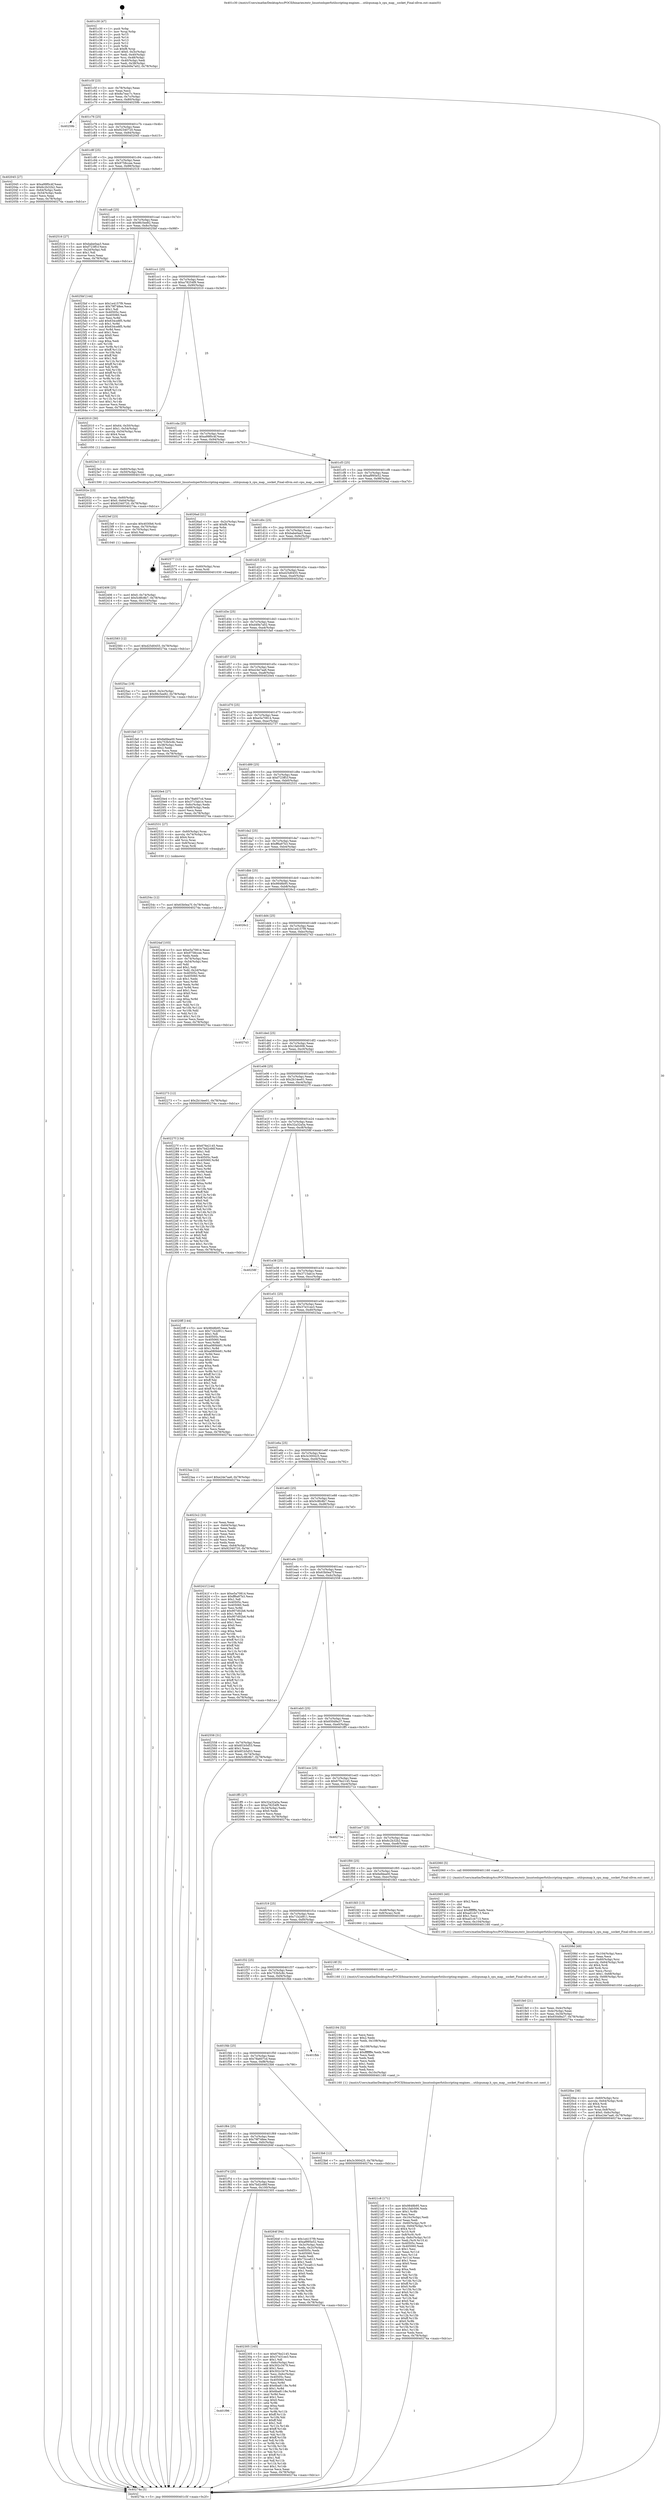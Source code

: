 digraph "0x401c30" {
  label = "0x401c30 (/mnt/c/Users/mathe/Desktop/tcc/POCII/binaries/extr_linuxtoolsperfutilscripting-engines....utilcpumap.h_cpu_map__socket_Final-ollvm.out::main(0))"
  labelloc = "t"
  node[shape=record]

  Entry [label="",width=0.3,height=0.3,shape=circle,fillcolor=black,style=filled]
  "0x401c5f" [label="{
     0x401c5f [23]\l
     | [instrs]\l
     &nbsp;&nbsp;0x401c5f \<+3\>: mov -0x78(%rbp),%eax\l
     &nbsp;&nbsp;0x401c62 \<+2\>: mov %eax,%ecx\l
     &nbsp;&nbsp;0x401c64 \<+6\>: sub $0x8a7eac7c,%ecx\l
     &nbsp;&nbsp;0x401c6a \<+3\>: mov %eax,-0x7c(%rbp)\l
     &nbsp;&nbsp;0x401c6d \<+3\>: mov %ecx,-0x80(%rbp)\l
     &nbsp;&nbsp;0x401c70 \<+6\>: je 000000000040259b \<main+0x96b\>\l
  }"]
  "0x40259b" [label="{
     0x40259b\l
  }", style=dashed]
  "0x401c76" [label="{
     0x401c76 [25]\l
     | [instrs]\l
     &nbsp;&nbsp;0x401c76 \<+5\>: jmp 0000000000401c7b \<main+0x4b\>\l
     &nbsp;&nbsp;0x401c7b \<+3\>: mov -0x7c(%rbp),%eax\l
     &nbsp;&nbsp;0x401c7e \<+5\>: sub $0x92340720,%eax\l
     &nbsp;&nbsp;0x401c83 \<+6\>: mov %eax,-0x84(%rbp)\l
     &nbsp;&nbsp;0x401c89 \<+6\>: je 0000000000402045 \<main+0x415\>\l
  }"]
  Exit [label="",width=0.3,height=0.3,shape=circle,fillcolor=black,style=filled,peripheries=2]
  "0x402045" [label="{
     0x402045 [27]\l
     | [instrs]\l
     &nbsp;&nbsp;0x402045 \<+5\>: mov $0xa99f0c4f,%eax\l
     &nbsp;&nbsp;0x40204a \<+5\>: mov $0x6c2b32b2,%ecx\l
     &nbsp;&nbsp;0x40204f \<+3\>: mov -0x64(%rbp),%edx\l
     &nbsp;&nbsp;0x402052 \<+3\>: cmp -0x54(%rbp),%edx\l
     &nbsp;&nbsp;0x402055 \<+3\>: cmovl %ecx,%eax\l
     &nbsp;&nbsp;0x402058 \<+3\>: mov %eax,-0x78(%rbp)\l
     &nbsp;&nbsp;0x40205b \<+5\>: jmp 000000000040274a \<main+0xb1a\>\l
  }"]
  "0x401c8f" [label="{
     0x401c8f [25]\l
     | [instrs]\l
     &nbsp;&nbsp;0x401c8f \<+5\>: jmp 0000000000401c94 \<main+0x64\>\l
     &nbsp;&nbsp;0x401c94 \<+3\>: mov -0x7c(%rbp),%eax\l
     &nbsp;&nbsp;0x401c97 \<+5\>: sub $0x9758ccee,%eax\l
     &nbsp;&nbsp;0x401c9c \<+6\>: mov %eax,-0x88(%rbp)\l
     &nbsp;&nbsp;0x401ca2 \<+6\>: je 0000000000402516 \<main+0x8e6\>\l
  }"]
  "0x402583" [label="{
     0x402583 [12]\l
     | [instrs]\l
     &nbsp;&nbsp;0x402583 \<+7\>: movl $0xd25d0455,-0x78(%rbp)\l
     &nbsp;&nbsp;0x40258a \<+5\>: jmp 000000000040274a \<main+0xb1a\>\l
  }"]
  "0x402516" [label="{
     0x402516 [27]\l
     | [instrs]\l
     &nbsp;&nbsp;0x402516 \<+5\>: mov $0xbabe0aa3,%eax\l
     &nbsp;&nbsp;0x40251b \<+5\>: mov $0xf723ff1f,%ecx\l
     &nbsp;&nbsp;0x402520 \<+3\>: mov -0x2d(%rbp),%dl\l
     &nbsp;&nbsp;0x402523 \<+3\>: test $0x1,%dl\l
     &nbsp;&nbsp;0x402526 \<+3\>: cmovne %ecx,%eax\l
     &nbsp;&nbsp;0x402529 \<+3\>: mov %eax,-0x78(%rbp)\l
     &nbsp;&nbsp;0x40252c \<+5\>: jmp 000000000040274a \<main+0xb1a\>\l
  }"]
  "0x401ca8" [label="{
     0x401ca8 [25]\l
     | [instrs]\l
     &nbsp;&nbsp;0x401ca8 \<+5\>: jmp 0000000000401cad \<main+0x7d\>\l
     &nbsp;&nbsp;0x401cad \<+3\>: mov -0x7c(%rbp),%eax\l
     &nbsp;&nbsp;0x401cb0 \<+5\>: sub $0x98c5ee82,%eax\l
     &nbsp;&nbsp;0x401cb5 \<+6\>: mov %eax,-0x8c(%rbp)\l
     &nbsp;&nbsp;0x401cbb \<+6\>: je 00000000004025bf \<main+0x98f\>\l
  }"]
  "0x40254c" [label="{
     0x40254c [12]\l
     | [instrs]\l
     &nbsp;&nbsp;0x40254c \<+7\>: movl $0x63b0ea7f,-0x78(%rbp)\l
     &nbsp;&nbsp;0x402553 \<+5\>: jmp 000000000040274a \<main+0xb1a\>\l
  }"]
  "0x4025bf" [label="{
     0x4025bf [144]\l
     | [instrs]\l
     &nbsp;&nbsp;0x4025bf \<+5\>: mov $0x1e4157f9,%eax\l
     &nbsp;&nbsp;0x4025c4 \<+5\>: mov $0x79f748ee,%ecx\l
     &nbsp;&nbsp;0x4025c9 \<+2\>: mov $0x1,%dl\l
     &nbsp;&nbsp;0x4025cb \<+7\>: mov 0x40505c,%esi\l
     &nbsp;&nbsp;0x4025d2 \<+7\>: mov 0x405060,%edi\l
     &nbsp;&nbsp;0x4025d9 \<+3\>: mov %esi,%r8d\l
     &nbsp;&nbsp;0x4025dc \<+7\>: add $0x634ce8f5,%r8d\l
     &nbsp;&nbsp;0x4025e3 \<+4\>: sub $0x1,%r8d\l
     &nbsp;&nbsp;0x4025e7 \<+7\>: sub $0x634ce8f5,%r8d\l
     &nbsp;&nbsp;0x4025ee \<+4\>: imul %r8d,%esi\l
     &nbsp;&nbsp;0x4025f2 \<+3\>: and $0x1,%esi\l
     &nbsp;&nbsp;0x4025f5 \<+3\>: cmp $0x0,%esi\l
     &nbsp;&nbsp;0x4025f8 \<+4\>: sete %r9b\l
     &nbsp;&nbsp;0x4025fc \<+3\>: cmp $0xa,%edi\l
     &nbsp;&nbsp;0x4025ff \<+4\>: setl %r10b\l
     &nbsp;&nbsp;0x402603 \<+3\>: mov %r9b,%r11b\l
     &nbsp;&nbsp;0x402606 \<+4\>: xor $0xff,%r11b\l
     &nbsp;&nbsp;0x40260a \<+3\>: mov %r10b,%bl\l
     &nbsp;&nbsp;0x40260d \<+3\>: xor $0xff,%bl\l
     &nbsp;&nbsp;0x402610 \<+3\>: xor $0x1,%dl\l
     &nbsp;&nbsp;0x402613 \<+3\>: mov %r11b,%r14b\l
     &nbsp;&nbsp;0x402616 \<+4\>: and $0xff,%r14b\l
     &nbsp;&nbsp;0x40261a \<+3\>: and %dl,%r9b\l
     &nbsp;&nbsp;0x40261d \<+3\>: mov %bl,%r15b\l
     &nbsp;&nbsp;0x402620 \<+4\>: and $0xff,%r15b\l
     &nbsp;&nbsp;0x402624 \<+3\>: and %dl,%r10b\l
     &nbsp;&nbsp;0x402627 \<+3\>: or %r9b,%r14b\l
     &nbsp;&nbsp;0x40262a \<+3\>: or %r10b,%r15b\l
     &nbsp;&nbsp;0x40262d \<+3\>: xor %r15b,%r14b\l
     &nbsp;&nbsp;0x402630 \<+3\>: or %bl,%r11b\l
     &nbsp;&nbsp;0x402633 \<+4\>: xor $0xff,%r11b\l
     &nbsp;&nbsp;0x402637 \<+3\>: or $0x1,%dl\l
     &nbsp;&nbsp;0x40263a \<+3\>: and %dl,%r11b\l
     &nbsp;&nbsp;0x40263d \<+3\>: or %r11b,%r14b\l
     &nbsp;&nbsp;0x402640 \<+4\>: test $0x1,%r14b\l
     &nbsp;&nbsp;0x402644 \<+3\>: cmovne %ecx,%eax\l
     &nbsp;&nbsp;0x402647 \<+3\>: mov %eax,-0x78(%rbp)\l
     &nbsp;&nbsp;0x40264a \<+5\>: jmp 000000000040274a \<main+0xb1a\>\l
  }"]
  "0x401cc1" [label="{
     0x401cc1 [25]\l
     | [instrs]\l
     &nbsp;&nbsp;0x401cc1 \<+5\>: jmp 0000000000401cc6 \<main+0x96\>\l
     &nbsp;&nbsp;0x401cc6 \<+3\>: mov -0x7c(%rbp),%eax\l
     &nbsp;&nbsp;0x401cc9 \<+5\>: sub $0xa78254f9,%eax\l
     &nbsp;&nbsp;0x401cce \<+6\>: mov %eax,-0x90(%rbp)\l
     &nbsp;&nbsp;0x401cd4 \<+6\>: je 0000000000402010 \<main+0x3e0\>\l
  }"]
  "0x402406" [label="{
     0x402406 [25]\l
     | [instrs]\l
     &nbsp;&nbsp;0x402406 \<+7\>: movl $0x0,-0x74(%rbp)\l
     &nbsp;&nbsp;0x40240d \<+7\>: movl $0x5c8fc8b7,-0x78(%rbp)\l
     &nbsp;&nbsp;0x402414 \<+6\>: mov %eax,-0x110(%rbp)\l
     &nbsp;&nbsp;0x40241a \<+5\>: jmp 000000000040274a \<main+0xb1a\>\l
  }"]
  "0x402010" [label="{
     0x402010 [30]\l
     | [instrs]\l
     &nbsp;&nbsp;0x402010 \<+7\>: movl $0x64,-0x50(%rbp)\l
     &nbsp;&nbsp;0x402017 \<+7\>: movl $0x1,-0x54(%rbp)\l
     &nbsp;&nbsp;0x40201e \<+4\>: movslq -0x54(%rbp),%rax\l
     &nbsp;&nbsp;0x402022 \<+4\>: shl $0x4,%rax\l
     &nbsp;&nbsp;0x402026 \<+3\>: mov %rax,%rdi\l
     &nbsp;&nbsp;0x402029 \<+5\>: call 0000000000401050 \<malloc@plt\>\l
     | [calls]\l
     &nbsp;&nbsp;0x401050 \{1\} (unknown)\l
  }"]
  "0x401cda" [label="{
     0x401cda [25]\l
     | [instrs]\l
     &nbsp;&nbsp;0x401cda \<+5\>: jmp 0000000000401cdf \<main+0xaf\>\l
     &nbsp;&nbsp;0x401cdf \<+3\>: mov -0x7c(%rbp),%eax\l
     &nbsp;&nbsp;0x401ce2 \<+5\>: sub $0xa99f0c4f,%eax\l
     &nbsp;&nbsp;0x401ce7 \<+6\>: mov %eax,-0x94(%rbp)\l
     &nbsp;&nbsp;0x401ced \<+6\>: je 00000000004023e3 \<main+0x7b3\>\l
  }"]
  "0x4023ef" [label="{
     0x4023ef [23]\l
     | [instrs]\l
     &nbsp;&nbsp;0x4023ef \<+10\>: movabs $0x4030b6,%rdi\l
     &nbsp;&nbsp;0x4023f9 \<+3\>: mov %eax,-0x70(%rbp)\l
     &nbsp;&nbsp;0x4023fc \<+3\>: mov -0x70(%rbp),%esi\l
     &nbsp;&nbsp;0x4023ff \<+2\>: mov $0x0,%al\l
     &nbsp;&nbsp;0x402401 \<+5\>: call 0000000000401040 \<printf@plt\>\l
     | [calls]\l
     &nbsp;&nbsp;0x401040 \{1\} (unknown)\l
  }"]
  "0x4023e3" [label="{
     0x4023e3 [12]\l
     | [instrs]\l
     &nbsp;&nbsp;0x4023e3 \<+4\>: mov -0x60(%rbp),%rdi\l
     &nbsp;&nbsp;0x4023e7 \<+3\>: mov -0x50(%rbp),%esi\l
     &nbsp;&nbsp;0x4023ea \<+5\>: call 0000000000401590 \<cpu_map__socket\>\l
     | [calls]\l
     &nbsp;&nbsp;0x401590 \{1\} (/mnt/c/Users/mathe/Desktop/tcc/POCII/binaries/extr_linuxtoolsperfutilscripting-engines....utilcpumap.h_cpu_map__socket_Final-ollvm.out::cpu_map__socket)\l
  }"]
  "0x401cf3" [label="{
     0x401cf3 [25]\l
     | [instrs]\l
     &nbsp;&nbsp;0x401cf3 \<+5\>: jmp 0000000000401cf8 \<main+0xc8\>\l
     &nbsp;&nbsp;0x401cf8 \<+3\>: mov -0x7c(%rbp),%eax\l
     &nbsp;&nbsp;0x401cfb \<+5\>: sub $0xaf995e52,%eax\l
     &nbsp;&nbsp;0x401d00 \<+6\>: mov %eax,-0x98(%rbp)\l
     &nbsp;&nbsp;0x401d06 \<+6\>: je 00000000004026ad \<main+0xa7d\>\l
  }"]
  "0x401f96" [label="{
     0x401f96\l
  }", style=dashed]
  "0x4026ad" [label="{
     0x4026ad [21]\l
     | [instrs]\l
     &nbsp;&nbsp;0x4026ad \<+3\>: mov -0x2c(%rbp),%eax\l
     &nbsp;&nbsp;0x4026b0 \<+7\>: add $0xf8,%rsp\l
     &nbsp;&nbsp;0x4026b7 \<+1\>: pop %rbx\l
     &nbsp;&nbsp;0x4026b8 \<+2\>: pop %r12\l
     &nbsp;&nbsp;0x4026ba \<+2\>: pop %r13\l
     &nbsp;&nbsp;0x4026bc \<+2\>: pop %r14\l
     &nbsp;&nbsp;0x4026be \<+2\>: pop %r15\l
     &nbsp;&nbsp;0x4026c0 \<+1\>: pop %rbp\l
     &nbsp;&nbsp;0x4026c1 \<+1\>: ret\l
  }"]
  "0x401d0c" [label="{
     0x401d0c [25]\l
     | [instrs]\l
     &nbsp;&nbsp;0x401d0c \<+5\>: jmp 0000000000401d11 \<main+0xe1\>\l
     &nbsp;&nbsp;0x401d11 \<+3\>: mov -0x7c(%rbp),%eax\l
     &nbsp;&nbsp;0x401d14 \<+5\>: sub $0xbabe0aa3,%eax\l
     &nbsp;&nbsp;0x401d19 \<+6\>: mov %eax,-0x9c(%rbp)\l
     &nbsp;&nbsp;0x401d1f \<+6\>: je 0000000000402577 \<main+0x947\>\l
  }"]
  "0x402305" [label="{
     0x402305 [165]\l
     | [instrs]\l
     &nbsp;&nbsp;0x402305 \<+5\>: mov $0x676e2145,%eax\l
     &nbsp;&nbsp;0x40230a \<+5\>: mov $0x37e31ee3,%ecx\l
     &nbsp;&nbsp;0x40230f \<+2\>: mov $0x1,%dl\l
     &nbsp;&nbsp;0x402311 \<+3\>: mov -0x6c(%rbp),%esi\l
     &nbsp;&nbsp;0x402314 \<+6\>: sub $0x302c3479,%esi\l
     &nbsp;&nbsp;0x40231a \<+3\>: add $0x1,%esi\l
     &nbsp;&nbsp;0x40231d \<+6\>: add $0x302c3479,%esi\l
     &nbsp;&nbsp;0x402323 \<+3\>: mov %esi,-0x6c(%rbp)\l
     &nbsp;&nbsp;0x402326 \<+7\>: mov 0x40505c,%esi\l
     &nbsp;&nbsp;0x40232d \<+7\>: mov 0x405060,%edi\l
     &nbsp;&nbsp;0x402334 \<+3\>: mov %esi,%r8d\l
     &nbsp;&nbsp;0x402337 \<+7\>: add $0x6ba8118e,%r8d\l
     &nbsp;&nbsp;0x40233e \<+4\>: sub $0x1,%r8d\l
     &nbsp;&nbsp;0x402342 \<+7\>: sub $0x6ba8118e,%r8d\l
     &nbsp;&nbsp;0x402349 \<+4\>: imul %r8d,%esi\l
     &nbsp;&nbsp;0x40234d \<+3\>: and $0x1,%esi\l
     &nbsp;&nbsp;0x402350 \<+3\>: cmp $0x0,%esi\l
     &nbsp;&nbsp;0x402353 \<+4\>: sete %r9b\l
     &nbsp;&nbsp;0x402357 \<+3\>: cmp $0xa,%edi\l
     &nbsp;&nbsp;0x40235a \<+4\>: setl %r10b\l
     &nbsp;&nbsp;0x40235e \<+3\>: mov %r9b,%r11b\l
     &nbsp;&nbsp;0x402361 \<+4\>: xor $0xff,%r11b\l
     &nbsp;&nbsp;0x402365 \<+3\>: mov %r10b,%bl\l
     &nbsp;&nbsp;0x402368 \<+3\>: xor $0xff,%bl\l
     &nbsp;&nbsp;0x40236b \<+3\>: xor $0x1,%dl\l
     &nbsp;&nbsp;0x40236e \<+3\>: mov %r11b,%r14b\l
     &nbsp;&nbsp;0x402371 \<+4\>: and $0xff,%r14b\l
     &nbsp;&nbsp;0x402375 \<+3\>: and %dl,%r9b\l
     &nbsp;&nbsp;0x402378 \<+3\>: mov %bl,%r15b\l
     &nbsp;&nbsp;0x40237b \<+4\>: and $0xff,%r15b\l
     &nbsp;&nbsp;0x40237f \<+3\>: and %dl,%r10b\l
     &nbsp;&nbsp;0x402382 \<+3\>: or %r9b,%r14b\l
     &nbsp;&nbsp;0x402385 \<+3\>: or %r10b,%r15b\l
     &nbsp;&nbsp;0x402388 \<+3\>: xor %r15b,%r14b\l
     &nbsp;&nbsp;0x40238b \<+3\>: or %bl,%r11b\l
     &nbsp;&nbsp;0x40238e \<+4\>: xor $0xff,%r11b\l
     &nbsp;&nbsp;0x402392 \<+3\>: or $0x1,%dl\l
     &nbsp;&nbsp;0x402395 \<+3\>: and %dl,%r11b\l
     &nbsp;&nbsp;0x402398 \<+3\>: or %r11b,%r14b\l
     &nbsp;&nbsp;0x40239b \<+4\>: test $0x1,%r14b\l
     &nbsp;&nbsp;0x40239f \<+3\>: cmovne %ecx,%eax\l
     &nbsp;&nbsp;0x4023a2 \<+3\>: mov %eax,-0x78(%rbp)\l
     &nbsp;&nbsp;0x4023a5 \<+5\>: jmp 000000000040274a \<main+0xb1a\>\l
  }"]
  "0x402577" [label="{
     0x402577 [12]\l
     | [instrs]\l
     &nbsp;&nbsp;0x402577 \<+4\>: mov -0x60(%rbp),%rax\l
     &nbsp;&nbsp;0x40257b \<+3\>: mov %rax,%rdi\l
     &nbsp;&nbsp;0x40257e \<+5\>: call 0000000000401030 \<free@plt\>\l
     | [calls]\l
     &nbsp;&nbsp;0x401030 \{1\} (unknown)\l
  }"]
  "0x401d25" [label="{
     0x401d25 [25]\l
     | [instrs]\l
     &nbsp;&nbsp;0x401d25 \<+5\>: jmp 0000000000401d2a \<main+0xfa\>\l
     &nbsp;&nbsp;0x401d2a \<+3\>: mov -0x7c(%rbp),%eax\l
     &nbsp;&nbsp;0x401d2d \<+5\>: sub $0xd25d0455,%eax\l
     &nbsp;&nbsp;0x401d32 \<+6\>: mov %eax,-0xa0(%rbp)\l
     &nbsp;&nbsp;0x401d38 \<+6\>: je 00000000004025ac \<main+0x97c\>\l
  }"]
  "0x401f7d" [label="{
     0x401f7d [25]\l
     | [instrs]\l
     &nbsp;&nbsp;0x401f7d \<+5\>: jmp 0000000000401f82 \<main+0x352\>\l
     &nbsp;&nbsp;0x401f82 \<+3\>: mov -0x7c(%rbp),%eax\l
     &nbsp;&nbsp;0x401f85 \<+5\>: sub $0x7bd2c66f,%eax\l
     &nbsp;&nbsp;0x401f8a \<+6\>: mov %eax,-0x100(%rbp)\l
     &nbsp;&nbsp;0x401f90 \<+6\>: je 0000000000402305 \<main+0x6d5\>\l
  }"]
  "0x4025ac" [label="{
     0x4025ac [19]\l
     | [instrs]\l
     &nbsp;&nbsp;0x4025ac \<+7\>: movl $0x0,-0x3c(%rbp)\l
     &nbsp;&nbsp;0x4025b3 \<+7\>: movl $0x98c5ee82,-0x78(%rbp)\l
     &nbsp;&nbsp;0x4025ba \<+5\>: jmp 000000000040274a \<main+0xb1a\>\l
  }"]
  "0x401d3e" [label="{
     0x401d3e [25]\l
     | [instrs]\l
     &nbsp;&nbsp;0x401d3e \<+5\>: jmp 0000000000401d43 \<main+0x113\>\l
     &nbsp;&nbsp;0x401d43 \<+3\>: mov -0x7c(%rbp),%eax\l
     &nbsp;&nbsp;0x401d46 \<+5\>: sub $0xd49a7a02,%eax\l
     &nbsp;&nbsp;0x401d4b \<+6\>: mov %eax,-0xa4(%rbp)\l
     &nbsp;&nbsp;0x401d51 \<+6\>: je 0000000000401fa0 \<main+0x370\>\l
  }"]
  "0x40264f" [label="{
     0x40264f [94]\l
     | [instrs]\l
     &nbsp;&nbsp;0x40264f \<+5\>: mov $0x1e4157f9,%eax\l
     &nbsp;&nbsp;0x402654 \<+5\>: mov $0xaf995e52,%ecx\l
     &nbsp;&nbsp;0x402659 \<+3\>: mov -0x3c(%rbp),%edx\l
     &nbsp;&nbsp;0x40265c \<+3\>: mov %edx,-0x2c(%rbp)\l
     &nbsp;&nbsp;0x40265f \<+7\>: mov 0x40505c,%edx\l
     &nbsp;&nbsp;0x402666 \<+7\>: mov 0x405060,%esi\l
     &nbsp;&nbsp;0x40266d \<+2\>: mov %edx,%edi\l
     &nbsp;&nbsp;0x40266f \<+6\>: add $0x73cca613,%edi\l
     &nbsp;&nbsp;0x402675 \<+3\>: sub $0x1,%edi\l
     &nbsp;&nbsp;0x402678 \<+6\>: sub $0x73cca613,%edi\l
     &nbsp;&nbsp;0x40267e \<+3\>: imul %edi,%edx\l
     &nbsp;&nbsp;0x402681 \<+3\>: and $0x1,%edx\l
     &nbsp;&nbsp;0x402684 \<+3\>: cmp $0x0,%edx\l
     &nbsp;&nbsp;0x402687 \<+4\>: sete %r8b\l
     &nbsp;&nbsp;0x40268b \<+3\>: cmp $0xa,%esi\l
     &nbsp;&nbsp;0x40268e \<+4\>: setl %r9b\l
     &nbsp;&nbsp;0x402692 \<+3\>: mov %r8b,%r10b\l
     &nbsp;&nbsp;0x402695 \<+3\>: and %r9b,%r10b\l
     &nbsp;&nbsp;0x402698 \<+3\>: xor %r9b,%r8b\l
     &nbsp;&nbsp;0x40269b \<+3\>: or %r8b,%r10b\l
     &nbsp;&nbsp;0x40269e \<+4\>: test $0x1,%r10b\l
     &nbsp;&nbsp;0x4026a2 \<+3\>: cmovne %ecx,%eax\l
     &nbsp;&nbsp;0x4026a5 \<+3\>: mov %eax,-0x78(%rbp)\l
     &nbsp;&nbsp;0x4026a8 \<+5\>: jmp 000000000040274a \<main+0xb1a\>\l
  }"]
  "0x401fa0" [label="{
     0x401fa0 [27]\l
     | [instrs]\l
     &nbsp;&nbsp;0x401fa0 \<+5\>: mov $0x6efdea00,%eax\l
     &nbsp;&nbsp;0x401fa5 \<+5\>: mov $0x753b5c8c,%ecx\l
     &nbsp;&nbsp;0x401faa \<+3\>: mov -0x38(%rbp),%edx\l
     &nbsp;&nbsp;0x401fad \<+3\>: cmp $0x2,%edx\l
     &nbsp;&nbsp;0x401fb0 \<+3\>: cmovne %ecx,%eax\l
     &nbsp;&nbsp;0x401fb3 \<+3\>: mov %eax,-0x78(%rbp)\l
     &nbsp;&nbsp;0x401fb6 \<+5\>: jmp 000000000040274a \<main+0xb1a\>\l
  }"]
  "0x401d57" [label="{
     0x401d57 [25]\l
     | [instrs]\l
     &nbsp;&nbsp;0x401d57 \<+5\>: jmp 0000000000401d5c \<main+0x12c\>\l
     &nbsp;&nbsp;0x401d5c \<+3\>: mov -0x7c(%rbp),%eax\l
     &nbsp;&nbsp;0x401d5f \<+5\>: sub $0xe24e7aa6,%eax\l
     &nbsp;&nbsp;0x401d64 \<+6\>: mov %eax,-0xa8(%rbp)\l
     &nbsp;&nbsp;0x401d6a \<+6\>: je 00000000004020e4 \<main+0x4b4\>\l
  }"]
  "0x40274a" [label="{
     0x40274a [5]\l
     | [instrs]\l
     &nbsp;&nbsp;0x40274a \<+5\>: jmp 0000000000401c5f \<main+0x2f\>\l
  }"]
  "0x401c30" [label="{
     0x401c30 [47]\l
     | [instrs]\l
     &nbsp;&nbsp;0x401c30 \<+1\>: push %rbp\l
     &nbsp;&nbsp;0x401c31 \<+3\>: mov %rsp,%rbp\l
     &nbsp;&nbsp;0x401c34 \<+2\>: push %r15\l
     &nbsp;&nbsp;0x401c36 \<+2\>: push %r14\l
     &nbsp;&nbsp;0x401c38 \<+2\>: push %r13\l
     &nbsp;&nbsp;0x401c3a \<+2\>: push %r12\l
     &nbsp;&nbsp;0x401c3c \<+1\>: push %rbx\l
     &nbsp;&nbsp;0x401c3d \<+7\>: sub $0xf8,%rsp\l
     &nbsp;&nbsp;0x401c44 \<+7\>: movl $0x0,-0x3c(%rbp)\l
     &nbsp;&nbsp;0x401c4b \<+3\>: mov %edi,-0x40(%rbp)\l
     &nbsp;&nbsp;0x401c4e \<+4\>: mov %rsi,-0x48(%rbp)\l
     &nbsp;&nbsp;0x401c52 \<+3\>: mov -0x40(%rbp),%edi\l
     &nbsp;&nbsp;0x401c55 \<+3\>: mov %edi,-0x38(%rbp)\l
     &nbsp;&nbsp;0x401c58 \<+7\>: movl $0xd49a7a02,-0x78(%rbp)\l
  }"]
  "0x401f64" [label="{
     0x401f64 [25]\l
     | [instrs]\l
     &nbsp;&nbsp;0x401f64 \<+5\>: jmp 0000000000401f69 \<main+0x339\>\l
     &nbsp;&nbsp;0x401f69 \<+3\>: mov -0x7c(%rbp),%eax\l
     &nbsp;&nbsp;0x401f6c \<+5\>: sub $0x79f748ee,%eax\l
     &nbsp;&nbsp;0x401f71 \<+6\>: mov %eax,-0xfc(%rbp)\l
     &nbsp;&nbsp;0x401f77 \<+6\>: je 000000000040264f \<main+0xa1f\>\l
  }"]
  "0x4020e4" [label="{
     0x4020e4 [27]\l
     | [instrs]\l
     &nbsp;&nbsp;0x4020e4 \<+5\>: mov $0x78a607cd,%eax\l
     &nbsp;&nbsp;0x4020e9 \<+5\>: mov $0x3715ab1e,%ecx\l
     &nbsp;&nbsp;0x4020ee \<+3\>: mov -0x6c(%rbp),%edx\l
     &nbsp;&nbsp;0x4020f1 \<+3\>: cmp -0x68(%rbp),%edx\l
     &nbsp;&nbsp;0x4020f4 \<+3\>: cmovl %ecx,%eax\l
     &nbsp;&nbsp;0x4020f7 \<+3\>: mov %eax,-0x78(%rbp)\l
     &nbsp;&nbsp;0x4020fa \<+5\>: jmp 000000000040274a \<main+0xb1a\>\l
  }"]
  "0x401d70" [label="{
     0x401d70 [25]\l
     | [instrs]\l
     &nbsp;&nbsp;0x401d70 \<+5\>: jmp 0000000000401d75 \<main+0x145\>\l
     &nbsp;&nbsp;0x401d75 \<+3\>: mov -0x7c(%rbp),%eax\l
     &nbsp;&nbsp;0x401d78 \<+5\>: sub $0xe5a70814,%eax\l
     &nbsp;&nbsp;0x401d7d \<+6\>: mov %eax,-0xac(%rbp)\l
     &nbsp;&nbsp;0x401d83 \<+6\>: je 0000000000402737 \<main+0xb07\>\l
  }"]
  "0x4023b6" [label="{
     0x4023b6 [12]\l
     | [instrs]\l
     &nbsp;&nbsp;0x4023b6 \<+7\>: movl $0x3c300425,-0x78(%rbp)\l
     &nbsp;&nbsp;0x4023bd \<+5\>: jmp 000000000040274a \<main+0xb1a\>\l
  }"]
  "0x402737" [label="{
     0x402737\l
  }", style=dashed]
  "0x401d89" [label="{
     0x401d89 [25]\l
     | [instrs]\l
     &nbsp;&nbsp;0x401d89 \<+5\>: jmp 0000000000401d8e \<main+0x15e\>\l
     &nbsp;&nbsp;0x401d8e \<+3\>: mov -0x7c(%rbp),%eax\l
     &nbsp;&nbsp;0x401d91 \<+5\>: sub $0xf723ff1f,%eax\l
     &nbsp;&nbsp;0x401d96 \<+6\>: mov %eax,-0xb0(%rbp)\l
     &nbsp;&nbsp;0x401d9c \<+6\>: je 0000000000402531 \<main+0x901\>\l
  }"]
  "0x401f4b" [label="{
     0x401f4b [25]\l
     | [instrs]\l
     &nbsp;&nbsp;0x401f4b \<+5\>: jmp 0000000000401f50 \<main+0x320\>\l
     &nbsp;&nbsp;0x401f50 \<+3\>: mov -0x7c(%rbp),%eax\l
     &nbsp;&nbsp;0x401f53 \<+5\>: sub $0x78a607cd,%eax\l
     &nbsp;&nbsp;0x401f58 \<+6\>: mov %eax,-0xf8(%rbp)\l
     &nbsp;&nbsp;0x401f5e \<+6\>: je 00000000004023b6 \<main+0x786\>\l
  }"]
  "0x402531" [label="{
     0x402531 [27]\l
     | [instrs]\l
     &nbsp;&nbsp;0x402531 \<+4\>: mov -0x60(%rbp),%rax\l
     &nbsp;&nbsp;0x402535 \<+4\>: movslq -0x74(%rbp),%rcx\l
     &nbsp;&nbsp;0x402539 \<+4\>: shl $0x4,%rcx\l
     &nbsp;&nbsp;0x40253d \<+3\>: add %rcx,%rax\l
     &nbsp;&nbsp;0x402540 \<+4\>: mov 0x8(%rax),%rax\l
     &nbsp;&nbsp;0x402544 \<+3\>: mov %rax,%rdi\l
     &nbsp;&nbsp;0x402547 \<+5\>: call 0000000000401030 \<free@plt\>\l
     | [calls]\l
     &nbsp;&nbsp;0x401030 \{1\} (unknown)\l
  }"]
  "0x401da2" [label="{
     0x401da2 [25]\l
     | [instrs]\l
     &nbsp;&nbsp;0x401da2 \<+5\>: jmp 0000000000401da7 \<main+0x177\>\l
     &nbsp;&nbsp;0x401da7 \<+3\>: mov -0x7c(%rbp),%eax\l
     &nbsp;&nbsp;0x401daa \<+5\>: sub $0xff6a97b3,%eax\l
     &nbsp;&nbsp;0x401daf \<+6\>: mov %eax,-0xb4(%rbp)\l
     &nbsp;&nbsp;0x401db5 \<+6\>: je 00000000004024af \<main+0x87f\>\l
  }"]
  "0x401fbb" [label="{
     0x401fbb\l
  }", style=dashed]
  "0x4024af" [label="{
     0x4024af [103]\l
     | [instrs]\l
     &nbsp;&nbsp;0x4024af \<+5\>: mov $0xe5a70814,%eax\l
     &nbsp;&nbsp;0x4024b4 \<+5\>: mov $0x9758ccee,%ecx\l
     &nbsp;&nbsp;0x4024b9 \<+2\>: xor %edx,%edx\l
     &nbsp;&nbsp;0x4024bb \<+3\>: mov -0x74(%rbp),%esi\l
     &nbsp;&nbsp;0x4024be \<+3\>: cmp -0x54(%rbp),%esi\l
     &nbsp;&nbsp;0x4024c1 \<+4\>: setl %dil\l
     &nbsp;&nbsp;0x4024c5 \<+4\>: and $0x1,%dil\l
     &nbsp;&nbsp;0x4024c9 \<+4\>: mov %dil,-0x2d(%rbp)\l
     &nbsp;&nbsp;0x4024cd \<+7\>: mov 0x40505c,%esi\l
     &nbsp;&nbsp;0x4024d4 \<+8\>: mov 0x405060,%r8d\l
     &nbsp;&nbsp;0x4024dc \<+3\>: sub $0x1,%edx\l
     &nbsp;&nbsp;0x4024df \<+3\>: mov %esi,%r9d\l
     &nbsp;&nbsp;0x4024e2 \<+3\>: add %edx,%r9d\l
     &nbsp;&nbsp;0x4024e5 \<+4\>: imul %r9d,%esi\l
     &nbsp;&nbsp;0x4024e9 \<+3\>: and $0x1,%esi\l
     &nbsp;&nbsp;0x4024ec \<+3\>: cmp $0x0,%esi\l
     &nbsp;&nbsp;0x4024ef \<+4\>: sete %dil\l
     &nbsp;&nbsp;0x4024f3 \<+4\>: cmp $0xa,%r8d\l
     &nbsp;&nbsp;0x4024f7 \<+4\>: setl %r10b\l
     &nbsp;&nbsp;0x4024fb \<+3\>: mov %dil,%r11b\l
     &nbsp;&nbsp;0x4024fe \<+3\>: and %r10b,%r11b\l
     &nbsp;&nbsp;0x402501 \<+3\>: xor %r10b,%dil\l
     &nbsp;&nbsp;0x402504 \<+3\>: or %dil,%r11b\l
     &nbsp;&nbsp;0x402507 \<+4\>: test $0x1,%r11b\l
     &nbsp;&nbsp;0x40250b \<+3\>: cmovne %ecx,%eax\l
     &nbsp;&nbsp;0x40250e \<+3\>: mov %eax,-0x78(%rbp)\l
     &nbsp;&nbsp;0x402511 \<+5\>: jmp 000000000040274a \<main+0xb1a\>\l
  }"]
  "0x401dbb" [label="{
     0x401dbb [25]\l
     | [instrs]\l
     &nbsp;&nbsp;0x401dbb \<+5\>: jmp 0000000000401dc0 \<main+0x190\>\l
     &nbsp;&nbsp;0x401dc0 \<+3\>: mov -0x7c(%rbp),%eax\l
     &nbsp;&nbsp;0x401dc3 \<+5\>: sub $0x9848b95,%eax\l
     &nbsp;&nbsp;0x401dc8 \<+6\>: mov %eax,-0xb8(%rbp)\l
     &nbsp;&nbsp;0x401dce \<+6\>: je 00000000004026c2 \<main+0xa92\>\l
  }"]
  "0x4021c8" [label="{
     0x4021c8 [171]\l
     | [instrs]\l
     &nbsp;&nbsp;0x4021c8 \<+5\>: mov $0x9848b95,%ecx\l
     &nbsp;&nbsp;0x4021cd \<+5\>: mov $0x1fafc006,%edx\l
     &nbsp;&nbsp;0x4021d2 \<+3\>: mov $0x1,%r8b\l
     &nbsp;&nbsp;0x4021d5 \<+2\>: xor %esi,%esi\l
     &nbsp;&nbsp;0x4021d7 \<+6\>: mov -0x10c(%rbp),%edi\l
     &nbsp;&nbsp;0x4021dd \<+3\>: imul %eax,%edi\l
     &nbsp;&nbsp;0x4021e0 \<+4\>: mov -0x60(%rbp),%r9\l
     &nbsp;&nbsp;0x4021e4 \<+4\>: movslq -0x64(%rbp),%r10\l
     &nbsp;&nbsp;0x4021e8 \<+4\>: shl $0x4,%r10\l
     &nbsp;&nbsp;0x4021ec \<+3\>: add %r10,%r9\l
     &nbsp;&nbsp;0x4021ef \<+4\>: mov 0x8(%r9),%r9\l
     &nbsp;&nbsp;0x4021f3 \<+4\>: movslq -0x6c(%rbp),%r10\l
     &nbsp;&nbsp;0x4021f7 \<+4\>: mov %edi,(%r9,%r10,4)\l
     &nbsp;&nbsp;0x4021fb \<+7\>: mov 0x40505c,%eax\l
     &nbsp;&nbsp;0x402202 \<+7\>: mov 0x405060,%edi\l
     &nbsp;&nbsp;0x402209 \<+3\>: sub $0x1,%esi\l
     &nbsp;&nbsp;0x40220c \<+3\>: mov %eax,%r11d\l
     &nbsp;&nbsp;0x40220f \<+3\>: add %esi,%r11d\l
     &nbsp;&nbsp;0x402212 \<+4\>: imul %r11d,%eax\l
     &nbsp;&nbsp;0x402216 \<+3\>: and $0x1,%eax\l
     &nbsp;&nbsp;0x402219 \<+3\>: cmp $0x0,%eax\l
     &nbsp;&nbsp;0x40221c \<+3\>: sete %bl\l
     &nbsp;&nbsp;0x40221f \<+3\>: cmp $0xa,%edi\l
     &nbsp;&nbsp;0x402222 \<+4\>: setl %r14b\l
     &nbsp;&nbsp;0x402226 \<+3\>: mov %bl,%r15b\l
     &nbsp;&nbsp;0x402229 \<+4\>: xor $0xff,%r15b\l
     &nbsp;&nbsp;0x40222d \<+3\>: mov %r14b,%r12b\l
     &nbsp;&nbsp;0x402230 \<+4\>: xor $0xff,%r12b\l
     &nbsp;&nbsp;0x402234 \<+4\>: xor $0x0,%r8b\l
     &nbsp;&nbsp;0x402238 \<+3\>: mov %r15b,%r13b\l
     &nbsp;&nbsp;0x40223b \<+4\>: and $0x0,%r13b\l
     &nbsp;&nbsp;0x40223f \<+3\>: and %r8b,%bl\l
     &nbsp;&nbsp;0x402242 \<+3\>: mov %r12b,%al\l
     &nbsp;&nbsp;0x402245 \<+2\>: and $0x0,%al\l
     &nbsp;&nbsp;0x402247 \<+3\>: and %r8b,%r14b\l
     &nbsp;&nbsp;0x40224a \<+3\>: or %bl,%r13b\l
     &nbsp;&nbsp;0x40224d \<+3\>: or %r14b,%al\l
     &nbsp;&nbsp;0x402250 \<+3\>: xor %al,%r13b\l
     &nbsp;&nbsp;0x402253 \<+3\>: or %r12b,%r15b\l
     &nbsp;&nbsp;0x402256 \<+4\>: xor $0xff,%r15b\l
     &nbsp;&nbsp;0x40225a \<+4\>: or $0x0,%r8b\l
     &nbsp;&nbsp;0x40225e \<+3\>: and %r8b,%r15b\l
     &nbsp;&nbsp;0x402261 \<+3\>: or %r15b,%r13b\l
     &nbsp;&nbsp;0x402264 \<+4\>: test $0x1,%r13b\l
     &nbsp;&nbsp;0x402268 \<+3\>: cmovne %edx,%ecx\l
     &nbsp;&nbsp;0x40226b \<+3\>: mov %ecx,-0x78(%rbp)\l
     &nbsp;&nbsp;0x40226e \<+5\>: jmp 000000000040274a \<main+0xb1a\>\l
  }"]
  "0x4026c2" [label="{
     0x4026c2\l
  }", style=dashed]
  "0x401dd4" [label="{
     0x401dd4 [25]\l
     | [instrs]\l
     &nbsp;&nbsp;0x401dd4 \<+5\>: jmp 0000000000401dd9 \<main+0x1a9\>\l
     &nbsp;&nbsp;0x401dd9 \<+3\>: mov -0x7c(%rbp),%eax\l
     &nbsp;&nbsp;0x401ddc \<+5\>: sub $0x1e4157f9,%eax\l
     &nbsp;&nbsp;0x401de1 \<+6\>: mov %eax,-0xbc(%rbp)\l
     &nbsp;&nbsp;0x401de7 \<+6\>: je 0000000000402743 \<main+0xb13\>\l
  }"]
  "0x402194" [label="{
     0x402194 [52]\l
     | [instrs]\l
     &nbsp;&nbsp;0x402194 \<+2\>: xor %ecx,%ecx\l
     &nbsp;&nbsp;0x402196 \<+5\>: mov $0x2,%edx\l
     &nbsp;&nbsp;0x40219b \<+6\>: mov %edx,-0x108(%rbp)\l
     &nbsp;&nbsp;0x4021a1 \<+1\>: cltd\l
     &nbsp;&nbsp;0x4021a2 \<+6\>: mov -0x108(%rbp),%esi\l
     &nbsp;&nbsp;0x4021a8 \<+2\>: idiv %esi\l
     &nbsp;&nbsp;0x4021aa \<+6\>: imul $0xfffffffe,%edx,%edx\l
     &nbsp;&nbsp;0x4021b0 \<+2\>: mov %ecx,%edi\l
     &nbsp;&nbsp;0x4021b2 \<+2\>: sub %edx,%edi\l
     &nbsp;&nbsp;0x4021b4 \<+2\>: mov %ecx,%edx\l
     &nbsp;&nbsp;0x4021b6 \<+3\>: sub $0x1,%edx\l
     &nbsp;&nbsp;0x4021b9 \<+2\>: add %edx,%edi\l
     &nbsp;&nbsp;0x4021bb \<+2\>: sub %edi,%ecx\l
     &nbsp;&nbsp;0x4021bd \<+6\>: mov %ecx,-0x10c(%rbp)\l
     &nbsp;&nbsp;0x4021c3 \<+5\>: call 0000000000401160 \<next_i\>\l
     | [calls]\l
     &nbsp;&nbsp;0x401160 \{1\} (/mnt/c/Users/mathe/Desktop/tcc/POCII/binaries/extr_linuxtoolsperfutilscripting-engines....utilcpumap.h_cpu_map__socket_Final-ollvm.out::next_i)\l
  }"]
  "0x402743" [label="{
     0x402743\l
  }", style=dashed]
  "0x401ded" [label="{
     0x401ded [25]\l
     | [instrs]\l
     &nbsp;&nbsp;0x401ded \<+5\>: jmp 0000000000401df2 \<main+0x1c2\>\l
     &nbsp;&nbsp;0x401df2 \<+3\>: mov -0x7c(%rbp),%eax\l
     &nbsp;&nbsp;0x401df5 \<+5\>: sub $0x1fafc006,%eax\l
     &nbsp;&nbsp;0x401dfa \<+6\>: mov %eax,-0xc0(%rbp)\l
     &nbsp;&nbsp;0x401e00 \<+6\>: je 0000000000402273 \<main+0x643\>\l
  }"]
  "0x401f32" [label="{
     0x401f32 [25]\l
     | [instrs]\l
     &nbsp;&nbsp;0x401f32 \<+5\>: jmp 0000000000401f37 \<main+0x307\>\l
     &nbsp;&nbsp;0x401f37 \<+3\>: mov -0x7c(%rbp),%eax\l
     &nbsp;&nbsp;0x401f3a \<+5\>: sub $0x753b5c8c,%eax\l
     &nbsp;&nbsp;0x401f3f \<+6\>: mov %eax,-0xf4(%rbp)\l
     &nbsp;&nbsp;0x401f45 \<+6\>: je 0000000000401fbb \<main+0x38b\>\l
  }"]
  "0x402273" [label="{
     0x402273 [12]\l
     | [instrs]\l
     &nbsp;&nbsp;0x402273 \<+7\>: movl $0x2b14ee01,-0x78(%rbp)\l
     &nbsp;&nbsp;0x40227a \<+5\>: jmp 000000000040274a \<main+0xb1a\>\l
  }"]
  "0x401e06" [label="{
     0x401e06 [25]\l
     | [instrs]\l
     &nbsp;&nbsp;0x401e06 \<+5\>: jmp 0000000000401e0b \<main+0x1db\>\l
     &nbsp;&nbsp;0x401e0b \<+3\>: mov -0x7c(%rbp),%eax\l
     &nbsp;&nbsp;0x401e0e \<+5\>: sub $0x2b14ee01,%eax\l
     &nbsp;&nbsp;0x401e13 \<+6\>: mov %eax,-0xc4(%rbp)\l
     &nbsp;&nbsp;0x401e19 \<+6\>: je 000000000040227f \<main+0x64f\>\l
  }"]
  "0x40218f" [label="{
     0x40218f [5]\l
     | [instrs]\l
     &nbsp;&nbsp;0x40218f \<+5\>: call 0000000000401160 \<next_i\>\l
     | [calls]\l
     &nbsp;&nbsp;0x401160 \{1\} (/mnt/c/Users/mathe/Desktop/tcc/POCII/binaries/extr_linuxtoolsperfutilscripting-engines....utilcpumap.h_cpu_map__socket_Final-ollvm.out::next_i)\l
  }"]
  "0x40227f" [label="{
     0x40227f [134]\l
     | [instrs]\l
     &nbsp;&nbsp;0x40227f \<+5\>: mov $0x676e2145,%eax\l
     &nbsp;&nbsp;0x402284 \<+5\>: mov $0x7bd2c66f,%ecx\l
     &nbsp;&nbsp;0x402289 \<+2\>: mov $0x1,%dl\l
     &nbsp;&nbsp;0x40228b \<+2\>: xor %esi,%esi\l
     &nbsp;&nbsp;0x40228d \<+7\>: mov 0x40505c,%edi\l
     &nbsp;&nbsp;0x402294 \<+8\>: mov 0x405060,%r8d\l
     &nbsp;&nbsp;0x40229c \<+3\>: sub $0x1,%esi\l
     &nbsp;&nbsp;0x40229f \<+3\>: mov %edi,%r9d\l
     &nbsp;&nbsp;0x4022a2 \<+3\>: add %esi,%r9d\l
     &nbsp;&nbsp;0x4022a5 \<+4\>: imul %r9d,%edi\l
     &nbsp;&nbsp;0x4022a9 \<+3\>: and $0x1,%edi\l
     &nbsp;&nbsp;0x4022ac \<+3\>: cmp $0x0,%edi\l
     &nbsp;&nbsp;0x4022af \<+4\>: sete %r10b\l
     &nbsp;&nbsp;0x4022b3 \<+4\>: cmp $0xa,%r8d\l
     &nbsp;&nbsp;0x4022b7 \<+4\>: setl %r11b\l
     &nbsp;&nbsp;0x4022bb \<+3\>: mov %r10b,%bl\l
     &nbsp;&nbsp;0x4022be \<+3\>: xor $0xff,%bl\l
     &nbsp;&nbsp;0x4022c1 \<+3\>: mov %r11b,%r14b\l
     &nbsp;&nbsp;0x4022c4 \<+4\>: xor $0xff,%r14b\l
     &nbsp;&nbsp;0x4022c8 \<+3\>: xor $0x0,%dl\l
     &nbsp;&nbsp;0x4022cb \<+3\>: mov %bl,%r15b\l
     &nbsp;&nbsp;0x4022ce \<+4\>: and $0x0,%r15b\l
     &nbsp;&nbsp;0x4022d2 \<+3\>: and %dl,%r10b\l
     &nbsp;&nbsp;0x4022d5 \<+3\>: mov %r14b,%r12b\l
     &nbsp;&nbsp;0x4022d8 \<+4\>: and $0x0,%r12b\l
     &nbsp;&nbsp;0x4022dc \<+3\>: and %dl,%r11b\l
     &nbsp;&nbsp;0x4022df \<+3\>: or %r10b,%r15b\l
     &nbsp;&nbsp;0x4022e2 \<+3\>: or %r11b,%r12b\l
     &nbsp;&nbsp;0x4022e5 \<+3\>: xor %r12b,%r15b\l
     &nbsp;&nbsp;0x4022e8 \<+3\>: or %r14b,%bl\l
     &nbsp;&nbsp;0x4022eb \<+3\>: xor $0xff,%bl\l
     &nbsp;&nbsp;0x4022ee \<+3\>: or $0x0,%dl\l
     &nbsp;&nbsp;0x4022f1 \<+2\>: and %dl,%bl\l
     &nbsp;&nbsp;0x4022f3 \<+3\>: or %bl,%r15b\l
     &nbsp;&nbsp;0x4022f6 \<+4\>: test $0x1,%r15b\l
     &nbsp;&nbsp;0x4022fa \<+3\>: cmovne %ecx,%eax\l
     &nbsp;&nbsp;0x4022fd \<+3\>: mov %eax,-0x78(%rbp)\l
     &nbsp;&nbsp;0x402300 \<+5\>: jmp 000000000040274a \<main+0xb1a\>\l
  }"]
  "0x401e1f" [label="{
     0x401e1f [25]\l
     | [instrs]\l
     &nbsp;&nbsp;0x401e1f \<+5\>: jmp 0000000000401e24 \<main+0x1f4\>\l
     &nbsp;&nbsp;0x401e24 \<+3\>: mov -0x7c(%rbp),%eax\l
     &nbsp;&nbsp;0x401e27 \<+5\>: sub $0x32a32a5a,%eax\l
     &nbsp;&nbsp;0x401e2c \<+6\>: mov %eax,-0xc8(%rbp)\l
     &nbsp;&nbsp;0x401e32 \<+6\>: je 000000000040258f \<main+0x95f\>\l
  }"]
  "0x4020be" [label="{
     0x4020be [38]\l
     | [instrs]\l
     &nbsp;&nbsp;0x4020be \<+4\>: mov -0x60(%rbp),%rsi\l
     &nbsp;&nbsp;0x4020c2 \<+4\>: movslq -0x64(%rbp),%rdi\l
     &nbsp;&nbsp;0x4020c6 \<+4\>: shl $0x4,%rdi\l
     &nbsp;&nbsp;0x4020ca \<+3\>: add %rdi,%rsi\l
     &nbsp;&nbsp;0x4020cd \<+4\>: mov %rax,0x8(%rsi)\l
     &nbsp;&nbsp;0x4020d1 \<+7\>: movl $0x0,-0x6c(%rbp)\l
     &nbsp;&nbsp;0x4020d8 \<+7\>: movl $0xe24e7aa6,-0x78(%rbp)\l
     &nbsp;&nbsp;0x4020df \<+5\>: jmp 000000000040274a \<main+0xb1a\>\l
  }"]
  "0x40258f" [label="{
     0x40258f\l
  }", style=dashed]
  "0x401e38" [label="{
     0x401e38 [25]\l
     | [instrs]\l
     &nbsp;&nbsp;0x401e38 \<+5\>: jmp 0000000000401e3d \<main+0x20d\>\l
     &nbsp;&nbsp;0x401e3d \<+3\>: mov -0x7c(%rbp),%eax\l
     &nbsp;&nbsp;0x401e40 \<+5\>: sub $0x3715ab1e,%eax\l
     &nbsp;&nbsp;0x401e45 \<+6\>: mov %eax,-0xcc(%rbp)\l
     &nbsp;&nbsp;0x401e4b \<+6\>: je 00000000004020ff \<main+0x4cf\>\l
  }"]
  "0x40208d" [label="{
     0x40208d [49]\l
     | [instrs]\l
     &nbsp;&nbsp;0x40208d \<+6\>: mov -0x104(%rbp),%ecx\l
     &nbsp;&nbsp;0x402093 \<+3\>: imul %eax,%ecx\l
     &nbsp;&nbsp;0x402096 \<+4\>: mov -0x60(%rbp),%rsi\l
     &nbsp;&nbsp;0x40209a \<+4\>: movslq -0x64(%rbp),%rdi\l
     &nbsp;&nbsp;0x40209e \<+4\>: shl $0x4,%rdi\l
     &nbsp;&nbsp;0x4020a2 \<+3\>: add %rdi,%rsi\l
     &nbsp;&nbsp;0x4020a5 \<+2\>: mov %ecx,(%rsi)\l
     &nbsp;&nbsp;0x4020a7 \<+7\>: movl $0x1,-0x68(%rbp)\l
     &nbsp;&nbsp;0x4020ae \<+4\>: movslq -0x68(%rbp),%rsi\l
     &nbsp;&nbsp;0x4020b2 \<+4\>: shl $0x2,%rsi\l
     &nbsp;&nbsp;0x4020b6 \<+3\>: mov %rsi,%rdi\l
     &nbsp;&nbsp;0x4020b9 \<+5\>: call 0000000000401050 \<malloc@plt\>\l
     | [calls]\l
     &nbsp;&nbsp;0x401050 \{1\} (unknown)\l
  }"]
  "0x4020ff" [label="{
     0x4020ff [144]\l
     | [instrs]\l
     &nbsp;&nbsp;0x4020ff \<+5\>: mov $0x9848b95,%eax\l
     &nbsp;&nbsp;0x402104 \<+5\>: mov $0x71b2d911,%ecx\l
     &nbsp;&nbsp;0x402109 \<+2\>: mov $0x1,%dl\l
     &nbsp;&nbsp;0x40210b \<+7\>: mov 0x40505c,%esi\l
     &nbsp;&nbsp;0x402112 \<+7\>: mov 0x405060,%edi\l
     &nbsp;&nbsp;0x402119 \<+3\>: mov %esi,%r8d\l
     &nbsp;&nbsp;0x40211c \<+7\>: add $0xa080bb81,%r8d\l
     &nbsp;&nbsp;0x402123 \<+4\>: sub $0x1,%r8d\l
     &nbsp;&nbsp;0x402127 \<+7\>: sub $0xa080bb81,%r8d\l
     &nbsp;&nbsp;0x40212e \<+4\>: imul %r8d,%esi\l
     &nbsp;&nbsp;0x402132 \<+3\>: and $0x1,%esi\l
     &nbsp;&nbsp;0x402135 \<+3\>: cmp $0x0,%esi\l
     &nbsp;&nbsp;0x402138 \<+4\>: sete %r9b\l
     &nbsp;&nbsp;0x40213c \<+3\>: cmp $0xa,%edi\l
     &nbsp;&nbsp;0x40213f \<+4\>: setl %r10b\l
     &nbsp;&nbsp;0x402143 \<+3\>: mov %r9b,%r11b\l
     &nbsp;&nbsp;0x402146 \<+4\>: xor $0xff,%r11b\l
     &nbsp;&nbsp;0x40214a \<+3\>: mov %r10b,%bl\l
     &nbsp;&nbsp;0x40214d \<+3\>: xor $0xff,%bl\l
     &nbsp;&nbsp;0x402150 \<+3\>: xor $0x1,%dl\l
     &nbsp;&nbsp;0x402153 \<+3\>: mov %r11b,%r14b\l
     &nbsp;&nbsp;0x402156 \<+4\>: and $0xff,%r14b\l
     &nbsp;&nbsp;0x40215a \<+3\>: and %dl,%r9b\l
     &nbsp;&nbsp;0x40215d \<+3\>: mov %bl,%r15b\l
     &nbsp;&nbsp;0x402160 \<+4\>: and $0xff,%r15b\l
     &nbsp;&nbsp;0x402164 \<+3\>: and %dl,%r10b\l
     &nbsp;&nbsp;0x402167 \<+3\>: or %r9b,%r14b\l
     &nbsp;&nbsp;0x40216a \<+3\>: or %r10b,%r15b\l
     &nbsp;&nbsp;0x40216d \<+3\>: xor %r15b,%r14b\l
     &nbsp;&nbsp;0x402170 \<+3\>: or %bl,%r11b\l
     &nbsp;&nbsp;0x402173 \<+4\>: xor $0xff,%r11b\l
     &nbsp;&nbsp;0x402177 \<+3\>: or $0x1,%dl\l
     &nbsp;&nbsp;0x40217a \<+3\>: and %dl,%r11b\l
     &nbsp;&nbsp;0x40217d \<+3\>: or %r11b,%r14b\l
     &nbsp;&nbsp;0x402180 \<+4\>: test $0x1,%r14b\l
     &nbsp;&nbsp;0x402184 \<+3\>: cmovne %ecx,%eax\l
     &nbsp;&nbsp;0x402187 \<+3\>: mov %eax,-0x78(%rbp)\l
     &nbsp;&nbsp;0x40218a \<+5\>: jmp 000000000040274a \<main+0xb1a\>\l
  }"]
  "0x401e51" [label="{
     0x401e51 [25]\l
     | [instrs]\l
     &nbsp;&nbsp;0x401e51 \<+5\>: jmp 0000000000401e56 \<main+0x226\>\l
     &nbsp;&nbsp;0x401e56 \<+3\>: mov -0x7c(%rbp),%eax\l
     &nbsp;&nbsp;0x401e59 \<+5\>: sub $0x37e31ee3,%eax\l
     &nbsp;&nbsp;0x401e5e \<+6\>: mov %eax,-0xd0(%rbp)\l
     &nbsp;&nbsp;0x401e64 \<+6\>: je 00000000004023aa \<main+0x77a\>\l
  }"]
  "0x402065" [label="{
     0x402065 [40]\l
     | [instrs]\l
     &nbsp;&nbsp;0x402065 \<+5\>: mov $0x2,%ecx\l
     &nbsp;&nbsp;0x40206a \<+1\>: cltd\l
     &nbsp;&nbsp;0x40206b \<+2\>: idiv %ecx\l
     &nbsp;&nbsp;0x40206d \<+6\>: imul $0xfffffffe,%edx,%ecx\l
     &nbsp;&nbsp;0x402073 \<+6\>: add $0xad1cb713,%ecx\l
     &nbsp;&nbsp;0x402079 \<+3\>: add $0x1,%ecx\l
     &nbsp;&nbsp;0x40207c \<+6\>: sub $0xad1cb713,%ecx\l
     &nbsp;&nbsp;0x402082 \<+6\>: mov %ecx,-0x104(%rbp)\l
     &nbsp;&nbsp;0x402088 \<+5\>: call 0000000000401160 \<next_i\>\l
     | [calls]\l
     &nbsp;&nbsp;0x401160 \{1\} (/mnt/c/Users/mathe/Desktop/tcc/POCII/binaries/extr_linuxtoolsperfutilscripting-engines....utilcpumap.h_cpu_map__socket_Final-ollvm.out::next_i)\l
  }"]
  "0x4023aa" [label="{
     0x4023aa [12]\l
     | [instrs]\l
     &nbsp;&nbsp;0x4023aa \<+7\>: movl $0xe24e7aa6,-0x78(%rbp)\l
     &nbsp;&nbsp;0x4023b1 \<+5\>: jmp 000000000040274a \<main+0xb1a\>\l
  }"]
  "0x401e6a" [label="{
     0x401e6a [25]\l
     | [instrs]\l
     &nbsp;&nbsp;0x401e6a \<+5\>: jmp 0000000000401e6f \<main+0x23f\>\l
     &nbsp;&nbsp;0x401e6f \<+3\>: mov -0x7c(%rbp),%eax\l
     &nbsp;&nbsp;0x401e72 \<+5\>: sub $0x3c300425,%eax\l
     &nbsp;&nbsp;0x401e77 \<+6\>: mov %eax,-0xd4(%rbp)\l
     &nbsp;&nbsp;0x401e7d \<+6\>: je 00000000004023c2 \<main+0x792\>\l
  }"]
  "0x40202e" [label="{
     0x40202e [23]\l
     | [instrs]\l
     &nbsp;&nbsp;0x40202e \<+4\>: mov %rax,-0x60(%rbp)\l
     &nbsp;&nbsp;0x402032 \<+7\>: movl $0x0,-0x64(%rbp)\l
     &nbsp;&nbsp;0x402039 \<+7\>: movl $0x92340720,-0x78(%rbp)\l
     &nbsp;&nbsp;0x402040 \<+5\>: jmp 000000000040274a \<main+0xb1a\>\l
  }"]
  "0x4023c2" [label="{
     0x4023c2 [33]\l
     | [instrs]\l
     &nbsp;&nbsp;0x4023c2 \<+2\>: xor %eax,%eax\l
     &nbsp;&nbsp;0x4023c4 \<+3\>: mov -0x64(%rbp),%ecx\l
     &nbsp;&nbsp;0x4023c7 \<+2\>: mov %eax,%edx\l
     &nbsp;&nbsp;0x4023c9 \<+2\>: sub %ecx,%edx\l
     &nbsp;&nbsp;0x4023cb \<+2\>: mov %eax,%ecx\l
     &nbsp;&nbsp;0x4023cd \<+3\>: sub $0x1,%ecx\l
     &nbsp;&nbsp;0x4023d0 \<+2\>: add %ecx,%edx\l
     &nbsp;&nbsp;0x4023d2 \<+2\>: sub %edx,%eax\l
     &nbsp;&nbsp;0x4023d4 \<+3\>: mov %eax,-0x64(%rbp)\l
     &nbsp;&nbsp;0x4023d7 \<+7\>: movl $0x92340720,-0x78(%rbp)\l
     &nbsp;&nbsp;0x4023de \<+5\>: jmp 000000000040274a \<main+0xb1a\>\l
  }"]
  "0x401e83" [label="{
     0x401e83 [25]\l
     | [instrs]\l
     &nbsp;&nbsp;0x401e83 \<+5\>: jmp 0000000000401e88 \<main+0x258\>\l
     &nbsp;&nbsp;0x401e88 \<+3\>: mov -0x7c(%rbp),%eax\l
     &nbsp;&nbsp;0x401e8b \<+5\>: sub $0x5c8fc8b7,%eax\l
     &nbsp;&nbsp;0x401e90 \<+6\>: mov %eax,-0xd8(%rbp)\l
     &nbsp;&nbsp;0x401e96 \<+6\>: je 000000000040241f \<main+0x7ef\>\l
  }"]
  "0x401fe0" [label="{
     0x401fe0 [21]\l
     | [instrs]\l
     &nbsp;&nbsp;0x401fe0 \<+3\>: mov %eax,-0x4c(%rbp)\l
     &nbsp;&nbsp;0x401fe3 \<+3\>: mov -0x4c(%rbp),%eax\l
     &nbsp;&nbsp;0x401fe6 \<+3\>: mov %eax,-0x34(%rbp)\l
     &nbsp;&nbsp;0x401fe9 \<+7\>: movl $0x650d9a37,-0x78(%rbp)\l
     &nbsp;&nbsp;0x401ff0 \<+5\>: jmp 000000000040274a \<main+0xb1a\>\l
  }"]
  "0x40241f" [label="{
     0x40241f [144]\l
     | [instrs]\l
     &nbsp;&nbsp;0x40241f \<+5\>: mov $0xe5a70814,%eax\l
     &nbsp;&nbsp;0x402424 \<+5\>: mov $0xff6a97b3,%ecx\l
     &nbsp;&nbsp;0x402429 \<+2\>: mov $0x1,%dl\l
     &nbsp;&nbsp;0x40242b \<+7\>: mov 0x40505c,%esi\l
     &nbsp;&nbsp;0x402432 \<+7\>: mov 0x405060,%edi\l
     &nbsp;&nbsp;0x402439 \<+3\>: mov %esi,%r8d\l
     &nbsp;&nbsp;0x40243c \<+7\>: add $0x907d02b6,%r8d\l
     &nbsp;&nbsp;0x402443 \<+4\>: sub $0x1,%r8d\l
     &nbsp;&nbsp;0x402447 \<+7\>: sub $0x907d02b6,%r8d\l
     &nbsp;&nbsp;0x40244e \<+4\>: imul %r8d,%esi\l
     &nbsp;&nbsp;0x402452 \<+3\>: and $0x1,%esi\l
     &nbsp;&nbsp;0x402455 \<+3\>: cmp $0x0,%esi\l
     &nbsp;&nbsp;0x402458 \<+4\>: sete %r9b\l
     &nbsp;&nbsp;0x40245c \<+3\>: cmp $0xa,%edi\l
     &nbsp;&nbsp;0x40245f \<+4\>: setl %r10b\l
     &nbsp;&nbsp;0x402463 \<+3\>: mov %r9b,%r11b\l
     &nbsp;&nbsp;0x402466 \<+4\>: xor $0xff,%r11b\l
     &nbsp;&nbsp;0x40246a \<+3\>: mov %r10b,%bl\l
     &nbsp;&nbsp;0x40246d \<+3\>: xor $0xff,%bl\l
     &nbsp;&nbsp;0x402470 \<+3\>: xor $0x1,%dl\l
     &nbsp;&nbsp;0x402473 \<+3\>: mov %r11b,%r14b\l
     &nbsp;&nbsp;0x402476 \<+4\>: and $0xff,%r14b\l
     &nbsp;&nbsp;0x40247a \<+3\>: and %dl,%r9b\l
     &nbsp;&nbsp;0x40247d \<+3\>: mov %bl,%r15b\l
     &nbsp;&nbsp;0x402480 \<+4\>: and $0xff,%r15b\l
     &nbsp;&nbsp;0x402484 \<+3\>: and %dl,%r10b\l
     &nbsp;&nbsp;0x402487 \<+3\>: or %r9b,%r14b\l
     &nbsp;&nbsp;0x40248a \<+3\>: or %r10b,%r15b\l
     &nbsp;&nbsp;0x40248d \<+3\>: xor %r15b,%r14b\l
     &nbsp;&nbsp;0x402490 \<+3\>: or %bl,%r11b\l
     &nbsp;&nbsp;0x402493 \<+4\>: xor $0xff,%r11b\l
     &nbsp;&nbsp;0x402497 \<+3\>: or $0x1,%dl\l
     &nbsp;&nbsp;0x40249a \<+3\>: and %dl,%r11b\l
     &nbsp;&nbsp;0x40249d \<+3\>: or %r11b,%r14b\l
     &nbsp;&nbsp;0x4024a0 \<+4\>: test $0x1,%r14b\l
     &nbsp;&nbsp;0x4024a4 \<+3\>: cmovne %ecx,%eax\l
     &nbsp;&nbsp;0x4024a7 \<+3\>: mov %eax,-0x78(%rbp)\l
     &nbsp;&nbsp;0x4024aa \<+5\>: jmp 000000000040274a \<main+0xb1a\>\l
  }"]
  "0x401e9c" [label="{
     0x401e9c [25]\l
     | [instrs]\l
     &nbsp;&nbsp;0x401e9c \<+5\>: jmp 0000000000401ea1 \<main+0x271\>\l
     &nbsp;&nbsp;0x401ea1 \<+3\>: mov -0x7c(%rbp),%eax\l
     &nbsp;&nbsp;0x401ea4 \<+5\>: sub $0x63b0ea7f,%eax\l
     &nbsp;&nbsp;0x401ea9 \<+6\>: mov %eax,-0xdc(%rbp)\l
     &nbsp;&nbsp;0x401eaf \<+6\>: je 0000000000402558 \<main+0x928\>\l
  }"]
  "0x401f19" [label="{
     0x401f19 [25]\l
     | [instrs]\l
     &nbsp;&nbsp;0x401f19 \<+5\>: jmp 0000000000401f1e \<main+0x2ee\>\l
     &nbsp;&nbsp;0x401f1e \<+3\>: mov -0x7c(%rbp),%eax\l
     &nbsp;&nbsp;0x401f21 \<+5\>: sub $0x71b2d911,%eax\l
     &nbsp;&nbsp;0x401f26 \<+6\>: mov %eax,-0xf0(%rbp)\l
     &nbsp;&nbsp;0x401f2c \<+6\>: je 000000000040218f \<main+0x55f\>\l
  }"]
  "0x402558" [label="{
     0x402558 [31]\l
     | [instrs]\l
     &nbsp;&nbsp;0x402558 \<+3\>: mov -0x74(%rbp),%eax\l
     &nbsp;&nbsp;0x40255b \<+5\>: sub $0x6f1b5d53,%eax\l
     &nbsp;&nbsp;0x402560 \<+3\>: add $0x1,%eax\l
     &nbsp;&nbsp;0x402563 \<+5\>: add $0x6f1b5d53,%eax\l
     &nbsp;&nbsp;0x402568 \<+3\>: mov %eax,-0x74(%rbp)\l
     &nbsp;&nbsp;0x40256b \<+7\>: movl $0x5c8fc8b7,-0x78(%rbp)\l
     &nbsp;&nbsp;0x402572 \<+5\>: jmp 000000000040274a \<main+0xb1a\>\l
  }"]
  "0x401eb5" [label="{
     0x401eb5 [25]\l
     | [instrs]\l
     &nbsp;&nbsp;0x401eb5 \<+5\>: jmp 0000000000401eba \<main+0x28a\>\l
     &nbsp;&nbsp;0x401eba \<+3\>: mov -0x7c(%rbp),%eax\l
     &nbsp;&nbsp;0x401ebd \<+5\>: sub $0x650d9a37,%eax\l
     &nbsp;&nbsp;0x401ec2 \<+6\>: mov %eax,-0xe0(%rbp)\l
     &nbsp;&nbsp;0x401ec8 \<+6\>: je 0000000000401ff5 \<main+0x3c5\>\l
  }"]
  "0x401fd3" [label="{
     0x401fd3 [13]\l
     | [instrs]\l
     &nbsp;&nbsp;0x401fd3 \<+4\>: mov -0x48(%rbp),%rax\l
     &nbsp;&nbsp;0x401fd7 \<+4\>: mov 0x8(%rax),%rdi\l
     &nbsp;&nbsp;0x401fdb \<+5\>: call 0000000000401060 \<atoi@plt\>\l
     | [calls]\l
     &nbsp;&nbsp;0x401060 \{1\} (unknown)\l
  }"]
  "0x401ff5" [label="{
     0x401ff5 [27]\l
     | [instrs]\l
     &nbsp;&nbsp;0x401ff5 \<+5\>: mov $0x32a32a5a,%eax\l
     &nbsp;&nbsp;0x401ffa \<+5\>: mov $0xa78254f9,%ecx\l
     &nbsp;&nbsp;0x401fff \<+3\>: mov -0x34(%rbp),%edx\l
     &nbsp;&nbsp;0x402002 \<+3\>: cmp $0x0,%edx\l
     &nbsp;&nbsp;0x402005 \<+3\>: cmove %ecx,%eax\l
     &nbsp;&nbsp;0x402008 \<+3\>: mov %eax,-0x78(%rbp)\l
     &nbsp;&nbsp;0x40200b \<+5\>: jmp 000000000040274a \<main+0xb1a\>\l
  }"]
  "0x401ece" [label="{
     0x401ece [25]\l
     | [instrs]\l
     &nbsp;&nbsp;0x401ece \<+5\>: jmp 0000000000401ed3 \<main+0x2a3\>\l
     &nbsp;&nbsp;0x401ed3 \<+3\>: mov -0x7c(%rbp),%eax\l
     &nbsp;&nbsp;0x401ed6 \<+5\>: sub $0x676e2145,%eax\l
     &nbsp;&nbsp;0x401edb \<+6\>: mov %eax,-0xe4(%rbp)\l
     &nbsp;&nbsp;0x401ee1 \<+6\>: je 000000000040271e \<main+0xaee\>\l
  }"]
  "0x401f00" [label="{
     0x401f00 [25]\l
     | [instrs]\l
     &nbsp;&nbsp;0x401f00 \<+5\>: jmp 0000000000401f05 \<main+0x2d5\>\l
     &nbsp;&nbsp;0x401f05 \<+3\>: mov -0x7c(%rbp),%eax\l
     &nbsp;&nbsp;0x401f08 \<+5\>: sub $0x6efdea00,%eax\l
     &nbsp;&nbsp;0x401f0d \<+6\>: mov %eax,-0xec(%rbp)\l
     &nbsp;&nbsp;0x401f13 \<+6\>: je 0000000000401fd3 \<main+0x3a3\>\l
  }"]
  "0x40271e" [label="{
     0x40271e\l
  }", style=dashed]
  "0x401ee7" [label="{
     0x401ee7 [25]\l
     | [instrs]\l
     &nbsp;&nbsp;0x401ee7 \<+5\>: jmp 0000000000401eec \<main+0x2bc\>\l
     &nbsp;&nbsp;0x401eec \<+3\>: mov -0x7c(%rbp),%eax\l
     &nbsp;&nbsp;0x401eef \<+5\>: sub $0x6c2b32b2,%eax\l
     &nbsp;&nbsp;0x401ef4 \<+6\>: mov %eax,-0xe8(%rbp)\l
     &nbsp;&nbsp;0x401efa \<+6\>: je 0000000000402060 \<main+0x430\>\l
  }"]
  "0x402060" [label="{
     0x402060 [5]\l
     | [instrs]\l
     &nbsp;&nbsp;0x402060 \<+5\>: call 0000000000401160 \<next_i\>\l
     | [calls]\l
     &nbsp;&nbsp;0x401160 \{1\} (/mnt/c/Users/mathe/Desktop/tcc/POCII/binaries/extr_linuxtoolsperfutilscripting-engines....utilcpumap.h_cpu_map__socket_Final-ollvm.out::next_i)\l
  }"]
  Entry -> "0x401c30" [label=" 1"]
  "0x401c5f" -> "0x40259b" [label=" 0"]
  "0x401c5f" -> "0x401c76" [label=" 31"]
  "0x4026ad" -> Exit [label=" 1"]
  "0x401c76" -> "0x402045" [label=" 2"]
  "0x401c76" -> "0x401c8f" [label=" 29"]
  "0x40264f" -> "0x40274a" [label=" 1"]
  "0x401c8f" -> "0x402516" [label=" 2"]
  "0x401c8f" -> "0x401ca8" [label=" 27"]
  "0x4025bf" -> "0x40274a" [label=" 1"]
  "0x401ca8" -> "0x4025bf" [label=" 1"]
  "0x401ca8" -> "0x401cc1" [label=" 26"]
  "0x4025ac" -> "0x40274a" [label=" 1"]
  "0x401cc1" -> "0x402010" [label=" 1"]
  "0x401cc1" -> "0x401cda" [label=" 25"]
  "0x402583" -> "0x40274a" [label=" 1"]
  "0x401cda" -> "0x4023e3" [label=" 1"]
  "0x401cda" -> "0x401cf3" [label=" 24"]
  "0x402577" -> "0x402583" [label=" 1"]
  "0x401cf3" -> "0x4026ad" [label=" 1"]
  "0x401cf3" -> "0x401d0c" [label=" 23"]
  "0x402558" -> "0x40274a" [label=" 1"]
  "0x401d0c" -> "0x402577" [label=" 1"]
  "0x401d0c" -> "0x401d25" [label=" 22"]
  "0x40254c" -> "0x40274a" [label=" 1"]
  "0x401d25" -> "0x4025ac" [label=" 1"]
  "0x401d25" -> "0x401d3e" [label=" 21"]
  "0x402516" -> "0x40274a" [label=" 2"]
  "0x401d3e" -> "0x401fa0" [label=" 1"]
  "0x401d3e" -> "0x401d57" [label=" 20"]
  "0x401fa0" -> "0x40274a" [label=" 1"]
  "0x401c30" -> "0x401c5f" [label=" 1"]
  "0x40274a" -> "0x401c5f" [label=" 30"]
  "0x4024af" -> "0x40274a" [label=" 2"]
  "0x401d57" -> "0x4020e4" [label=" 2"]
  "0x401d57" -> "0x401d70" [label=" 18"]
  "0x402406" -> "0x40274a" [label=" 1"]
  "0x401d70" -> "0x402737" [label=" 0"]
  "0x401d70" -> "0x401d89" [label=" 18"]
  "0x4023ef" -> "0x402406" [label=" 1"]
  "0x401d89" -> "0x402531" [label=" 1"]
  "0x401d89" -> "0x401da2" [label=" 17"]
  "0x4023c2" -> "0x40274a" [label=" 1"]
  "0x401da2" -> "0x4024af" [label=" 2"]
  "0x401da2" -> "0x401dbb" [label=" 15"]
  "0x4023b6" -> "0x40274a" [label=" 1"]
  "0x401dbb" -> "0x4026c2" [label=" 0"]
  "0x401dbb" -> "0x401dd4" [label=" 15"]
  "0x402305" -> "0x40274a" [label=" 1"]
  "0x401dd4" -> "0x402743" [label=" 0"]
  "0x401dd4" -> "0x401ded" [label=" 15"]
  "0x401f7d" -> "0x401f96" [label=" 0"]
  "0x401ded" -> "0x402273" [label=" 1"]
  "0x401ded" -> "0x401e06" [label=" 14"]
  "0x401f7d" -> "0x402305" [label=" 1"]
  "0x401e06" -> "0x40227f" [label=" 1"]
  "0x401e06" -> "0x401e1f" [label=" 13"]
  "0x402531" -> "0x40254c" [label=" 1"]
  "0x401e1f" -> "0x40258f" [label=" 0"]
  "0x401e1f" -> "0x401e38" [label=" 13"]
  "0x401f64" -> "0x40264f" [label=" 1"]
  "0x401e38" -> "0x4020ff" [label=" 1"]
  "0x401e38" -> "0x401e51" [label=" 12"]
  "0x40241f" -> "0x40274a" [label=" 2"]
  "0x401e51" -> "0x4023aa" [label=" 1"]
  "0x401e51" -> "0x401e6a" [label=" 11"]
  "0x401f4b" -> "0x401f64" [label=" 2"]
  "0x401e6a" -> "0x4023c2" [label=" 1"]
  "0x401e6a" -> "0x401e83" [label=" 10"]
  "0x401f4b" -> "0x4023b6" [label=" 1"]
  "0x401e83" -> "0x40241f" [label=" 2"]
  "0x401e83" -> "0x401e9c" [label=" 8"]
  "0x4023e3" -> "0x4023ef" [label=" 1"]
  "0x401e9c" -> "0x402558" [label=" 1"]
  "0x401e9c" -> "0x401eb5" [label=" 7"]
  "0x401f32" -> "0x401f4b" [label=" 3"]
  "0x401eb5" -> "0x401ff5" [label=" 1"]
  "0x401eb5" -> "0x401ece" [label=" 6"]
  "0x401f32" -> "0x401fbb" [label=" 0"]
  "0x401ece" -> "0x40271e" [label=" 0"]
  "0x401ece" -> "0x401ee7" [label=" 6"]
  "0x40227f" -> "0x40274a" [label=" 1"]
  "0x401ee7" -> "0x402060" [label=" 1"]
  "0x401ee7" -> "0x401f00" [label=" 5"]
  "0x4023aa" -> "0x40274a" [label=" 1"]
  "0x401f00" -> "0x401fd3" [label=" 1"]
  "0x401f00" -> "0x401f19" [label=" 4"]
  "0x401fd3" -> "0x401fe0" [label=" 1"]
  "0x401fe0" -> "0x40274a" [label=" 1"]
  "0x401ff5" -> "0x40274a" [label=" 1"]
  "0x402010" -> "0x40202e" [label=" 1"]
  "0x40202e" -> "0x40274a" [label=" 1"]
  "0x402045" -> "0x40274a" [label=" 2"]
  "0x402060" -> "0x402065" [label=" 1"]
  "0x402065" -> "0x40208d" [label=" 1"]
  "0x40208d" -> "0x4020be" [label=" 1"]
  "0x4020be" -> "0x40274a" [label=" 1"]
  "0x4020e4" -> "0x40274a" [label=" 2"]
  "0x4020ff" -> "0x40274a" [label=" 1"]
  "0x401f64" -> "0x401f7d" [label=" 1"]
  "0x401f19" -> "0x40218f" [label=" 1"]
  "0x401f19" -> "0x401f32" [label=" 3"]
  "0x40218f" -> "0x402194" [label=" 1"]
  "0x402194" -> "0x4021c8" [label=" 1"]
  "0x4021c8" -> "0x40274a" [label=" 1"]
  "0x402273" -> "0x40274a" [label=" 1"]
}
